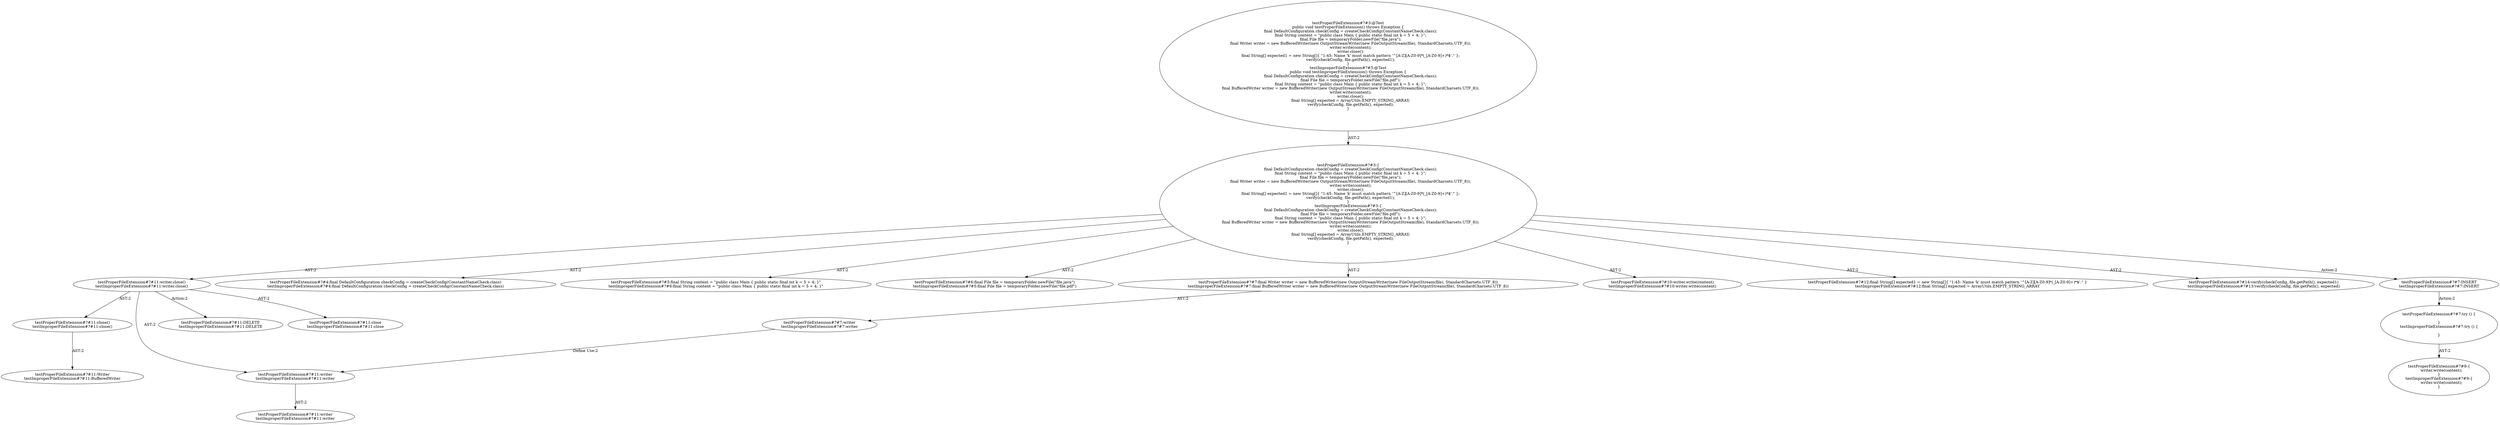 digraph "Pattern" {
0 [label="testProperFileExtension#?#11:DELETE
testImproperFileExtension#?#11:DELETE" shape=ellipse]
1 [label="testProperFileExtension#?#11:writer.close()
testImproperFileExtension#?#11:writer.close()" shape=ellipse]
2 [label="testProperFileExtension#?#3:\{
    final DefaultConfiguration checkConfig = createCheckConfig(ConstantNameCheck.class);
    final String content = \"public class Main \{ public static final int k = 5 + 4; \}\";
    final File file = temporaryFolder.newFile(\"file.java\");
    final Writer writer = new BufferedWriter(new OutputStreamWriter(new FileOutputStream(file), StandardCharsets.UTF_8));
    writer.write(content);
    writer.close();
    final String[] expected1 = new String[]\{ \"1:45: Name 'k' must match pattern '^[A-Z][A-Z0-9]*(_[A-Z0-9]+)*$'.\" \};
    verify(checkConfig, file.getPath(), expected1);
\}
testImproperFileExtension#?#3:\{
    final DefaultConfiguration checkConfig = createCheckConfig(ConstantNameCheck.class);
    final File file = temporaryFolder.newFile(\"file.pdf\");
    final String content = \"public class Main \{ public static final int k = 5 + 4; \}\";
    final BufferedWriter writer = new BufferedWriter(new OutputStreamWriter(new FileOutputStream(file), StandardCharsets.UTF_8));
    writer.write(content);
    writer.close();
    final String[] expected = ArrayUtils.EMPTY_STRING_ARRAY;
    verify(checkConfig, file.getPath(), expected);
\}" shape=ellipse]
3 [label="testProperFileExtension#?#3:@Test
public void testProperFileExtension() throws Exception \{
    final DefaultConfiguration checkConfig = createCheckConfig(ConstantNameCheck.class);
    final String content = \"public class Main \{ public static final int k = 5 + 4; \}\";
    final File file = temporaryFolder.newFile(\"file.java\");
    final Writer writer = new BufferedWriter(new OutputStreamWriter(new FileOutputStream(file), StandardCharsets.UTF_8));
    writer.write(content);
    writer.close();
    final String[] expected1 = new String[]\{ \"1:45: Name 'k' must match pattern '^[A-Z][A-Z0-9]*(_[A-Z0-9]+)*$'.\" \};
    verify(checkConfig, file.getPath(), expected1);
\}
testImproperFileExtension#?#3:@Test
public void testImproperFileExtension() throws Exception \{
    final DefaultConfiguration checkConfig = createCheckConfig(ConstantNameCheck.class);
    final File file = temporaryFolder.newFile(\"file.pdf\");
    final String content = \"public class Main \{ public static final int k = 5 + 4; \}\";
    final BufferedWriter writer = new BufferedWriter(new OutputStreamWriter(new FileOutputStream(file), StandardCharsets.UTF_8));
    writer.write(content);
    writer.close();
    final String[] expected = ArrayUtils.EMPTY_STRING_ARRAY;
    verify(checkConfig, file.getPath(), expected);
\}" shape=ellipse]
4 [label="testProperFileExtension#?#4:final DefaultConfiguration checkConfig = createCheckConfig(ConstantNameCheck.class)
testImproperFileExtension#?#4:final DefaultConfiguration checkConfig = createCheckConfig(ConstantNameCheck.class)" shape=ellipse]
5 [label="testProperFileExtension#?#5:final String content = \"public class Main \{ public static final int k = 5 + 4; \}\"
testImproperFileExtension#?#6:final String content = \"public class Main \{ public static final int k = 5 + 4; \}\"" shape=ellipse]
6 [label="testProperFileExtension#?#6:final File file = temporaryFolder.newFile(\"file.java\")
testImproperFileExtension#?#5:final File file = temporaryFolder.newFile(\"file.pdf\")" shape=ellipse]
7 [label="testProperFileExtension#?#7:final Writer writer = new BufferedWriter(new OutputStreamWriter(new FileOutputStream(file), StandardCharsets.UTF_8))
testImproperFileExtension#?#7:final BufferedWriter writer = new BufferedWriter(new OutputStreamWriter(new FileOutputStream(file), StandardCharsets.UTF_8))" shape=ellipse]
8 [label="testProperFileExtension#?#10:writer.write(content)
testImproperFileExtension#?#10:writer.write(content)" shape=ellipse]
9 [label="testProperFileExtension#?#12:final String[] expected1 = new String[]\{ \"1:45: Name 'k' must match pattern '^[A-Z][A-Z0-9]*(_[A-Z0-9]+)*$'.\" \}
testImproperFileExtension#?#12:final String[] expected = ArrayUtils.EMPTY_STRING_ARRAY" shape=ellipse]
10 [label="testProperFileExtension#?#14:verify(checkConfig, file.getPath(), expected1)
testImproperFileExtension#?#13:verify(checkConfig, file.getPath(), expected)" shape=ellipse]
11 [label="testProperFileExtension#?#7:INSERT
testImproperFileExtension#?#7:INSERT" shape=ellipse]
12 [label="testProperFileExtension#?#7:try () \{

\}
testImproperFileExtension#?#7:try () \{

\}" shape=ellipse]
13 [label="testProperFileExtension#?#9:\{
    writer.write(content);
\}
testImproperFileExtension#?#9:\{
    writer.write(content);
\}" shape=ellipse]
14 [label="testProperFileExtension#?#11:close
testImproperFileExtension#?#11:close" shape=ellipse]
15 [label="testProperFileExtension#?#11:writer
testImproperFileExtension#?#11:writer" shape=ellipse]
16 [label="testProperFileExtension#?#7:writer
testImproperFileExtension#?#7:writer" shape=ellipse]
17 [label="testProperFileExtension#?#11:writer
testImproperFileExtension#?#11:writer" shape=ellipse]
18 [label="testProperFileExtension#?#11:close()
testImproperFileExtension#?#11:close()" shape=ellipse]
19 [label="testProperFileExtension#?#11:Writer
testImproperFileExtension#?#11:BufferedWriter" shape=ellipse]
1 -> 0 [label="Action:2"];
1 -> 14 [label="AST:2"];
1 -> 15 [label="AST:2"];
1 -> 18 [label="AST:2"];
2 -> 1 [label="AST:2"];
2 -> 4 [label="AST:2"];
2 -> 5 [label="AST:2"];
2 -> 6 [label="AST:2"];
2 -> 7 [label="AST:2"];
2 -> 8 [label="AST:2"];
2 -> 9 [label="AST:2"];
2 -> 10 [label="AST:2"];
2 -> 11 [label="Action:2"];
3 -> 2 [label="AST:2"];
7 -> 16 [label="AST:2"];
11 -> 12 [label="Action:2"];
12 -> 13 [label="AST:2"];
15 -> 17 [label="AST:2"];
16 -> 15 [label="Define Use:2"];
18 -> 19 [label="AST:2"];
}